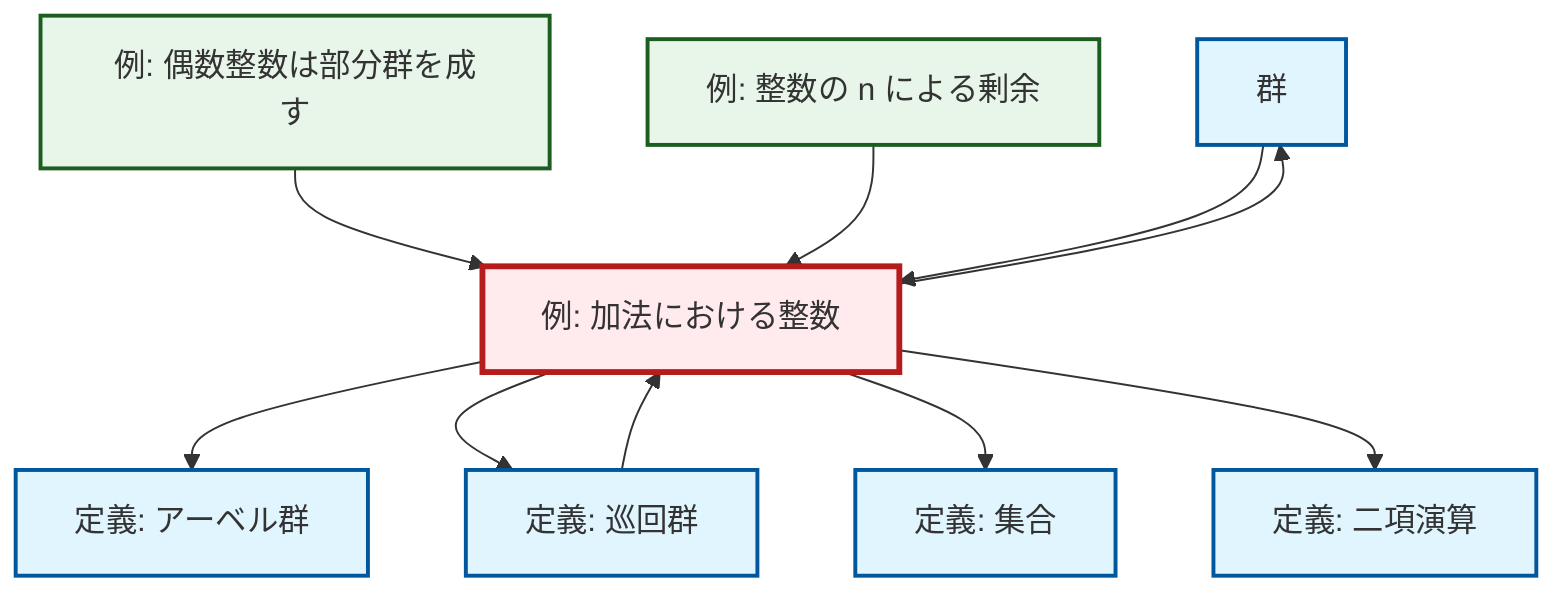 graph TD
    classDef definition fill:#e1f5fe,stroke:#01579b,stroke-width:2px
    classDef theorem fill:#f3e5f5,stroke:#4a148c,stroke-width:2px
    classDef axiom fill:#fff3e0,stroke:#e65100,stroke-width:2px
    classDef example fill:#e8f5e9,stroke:#1b5e20,stroke-width:2px
    classDef current fill:#ffebee,stroke:#b71c1c,stroke-width:3px
    def-group["群"]:::definition
    def-abelian-group["定義: アーベル群"]:::definition
    ex-quotient-integers-mod-n["例: 整数の n による剰余"]:::example
    ex-integers-addition["例: 加法における整数"]:::example
    def-binary-operation["定義: 二項演算"]:::definition
    ex-even-integers-subgroup["例: 偶数整数は部分群を成す"]:::example
    def-set["定義: 集合"]:::definition
    def-cyclic-group["定義: 巡回群"]:::definition
    ex-integers-addition --> def-abelian-group
    ex-integers-addition --> def-cyclic-group
    ex-even-integers-subgroup --> ex-integers-addition
    ex-quotient-integers-mod-n --> ex-integers-addition
    ex-integers-addition --> def-set
    ex-integers-addition --> def-binary-operation
    def-group --> ex-integers-addition
    ex-integers-addition --> def-group
    def-cyclic-group --> ex-integers-addition
    class ex-integers-addition current